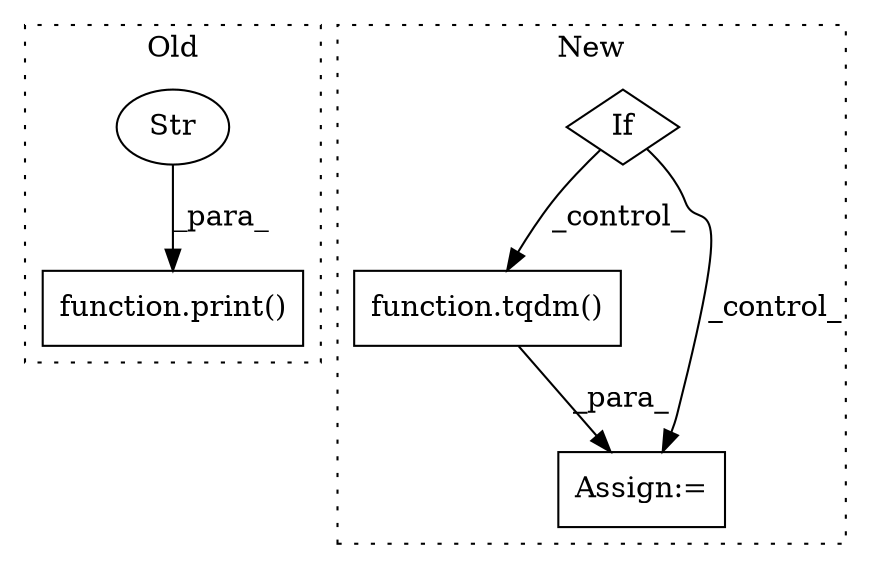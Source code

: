 digraph G {
subgraph cluster0 {
1 [label="function.print()" a="75" s="1817,1848" l="6,1" shape="box"];
3 [label="Str" a="66" s="1823" l="25" shape="ellipse"];
label = "Old";
style="dotted";
}
subgraph cluster1 {
2 [label="function.tqdm()" a="75" s="2820,2856" l="5,110" shape="box"];
4 [label="Assign:=" a="68" s="2807" l="3" shape="box"];
5 [label="If" a="96" s="2605" l="3" shape="diamond"];
label = "New";
style="dotted";
}
2 -> 4 [label="_para_"];
3 -> 1 [label="_para_"];
5 -> 4 [label="_control_"];
5 -> 2 [label="_control_"];
}